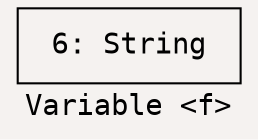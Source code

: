 digraph {
	label="Variable <f>"
	bgcolor="#f5f2f0"
	node [shape=box]
	node [fontname="Consolas,Monaco,'Andale Mono','Ubuntu Mono',monospace"]
	fontname="Consolas,Monaco,'Andale Mono','Ubuntu Mono',monospace"
	6 [label=" 6: String "]
}
